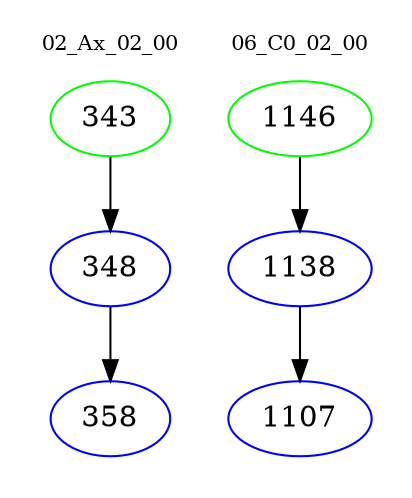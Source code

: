 digraph{
subgraph cluster_0 {
color = white
label = "02_Ax_02_00";
fontsize=10;
T0_343 [label="343", color="green"]
T0_343 -> T0_348 [color="black"]
T0_348 [label="348", color="blue"]
T0_348 -> T0_358 [color="black"]
T0_358 [label="358", color="blue"]
}
subgraph cluster_1 {
color = white
label = "06_C0_02_00";
fontsize=10;
T1_1146 [label="1146", color="green"]
T1_1146 -> T1_1138 [color="black"]
T1_1138 [label="1138", color="blue"]
T1_1138 -> T1_1107 [color="black"]
T1_1107 [label="1107", color="blue"]
}
}
